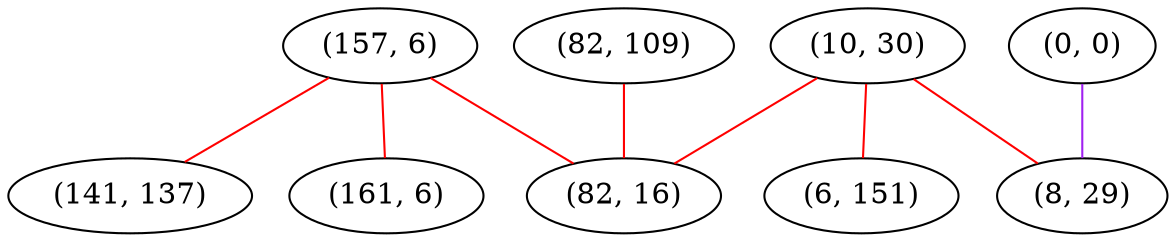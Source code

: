 graph "" {
"(157, 6)";
"(82, 109)";
"(10, 30)";
"(0, 0)";
"(82, 16)";
"(161, 6)";
"(6, 151)";
"(141, 137)";
"(8, 29)";
"(157, 6)" -- "(82, 16)"  [color=red, key=0, weight=1];
"(157, 6)" -- "(161, 6)"  [color=red, key=0, weight=1];
"(157, 6)" -- "(141, 137)"  [color=red, key=0, weight=1];
"(82, 109)" -- "(82, 16)"  [color=red, key=0, weight=1];
"(10, 30)" -- "(82, 16)"  [color=red, key=0, weight=1];
"(10, 30)" -- "(6, 151)"  [color=red, key=0, weight=1];
"(10, 30)" -- "(8, 29)"  [color=red, key=0, weight=1];
"(0, 0)" -- "(8, 29)"  [color=purple, key=0, weight=4];
}
